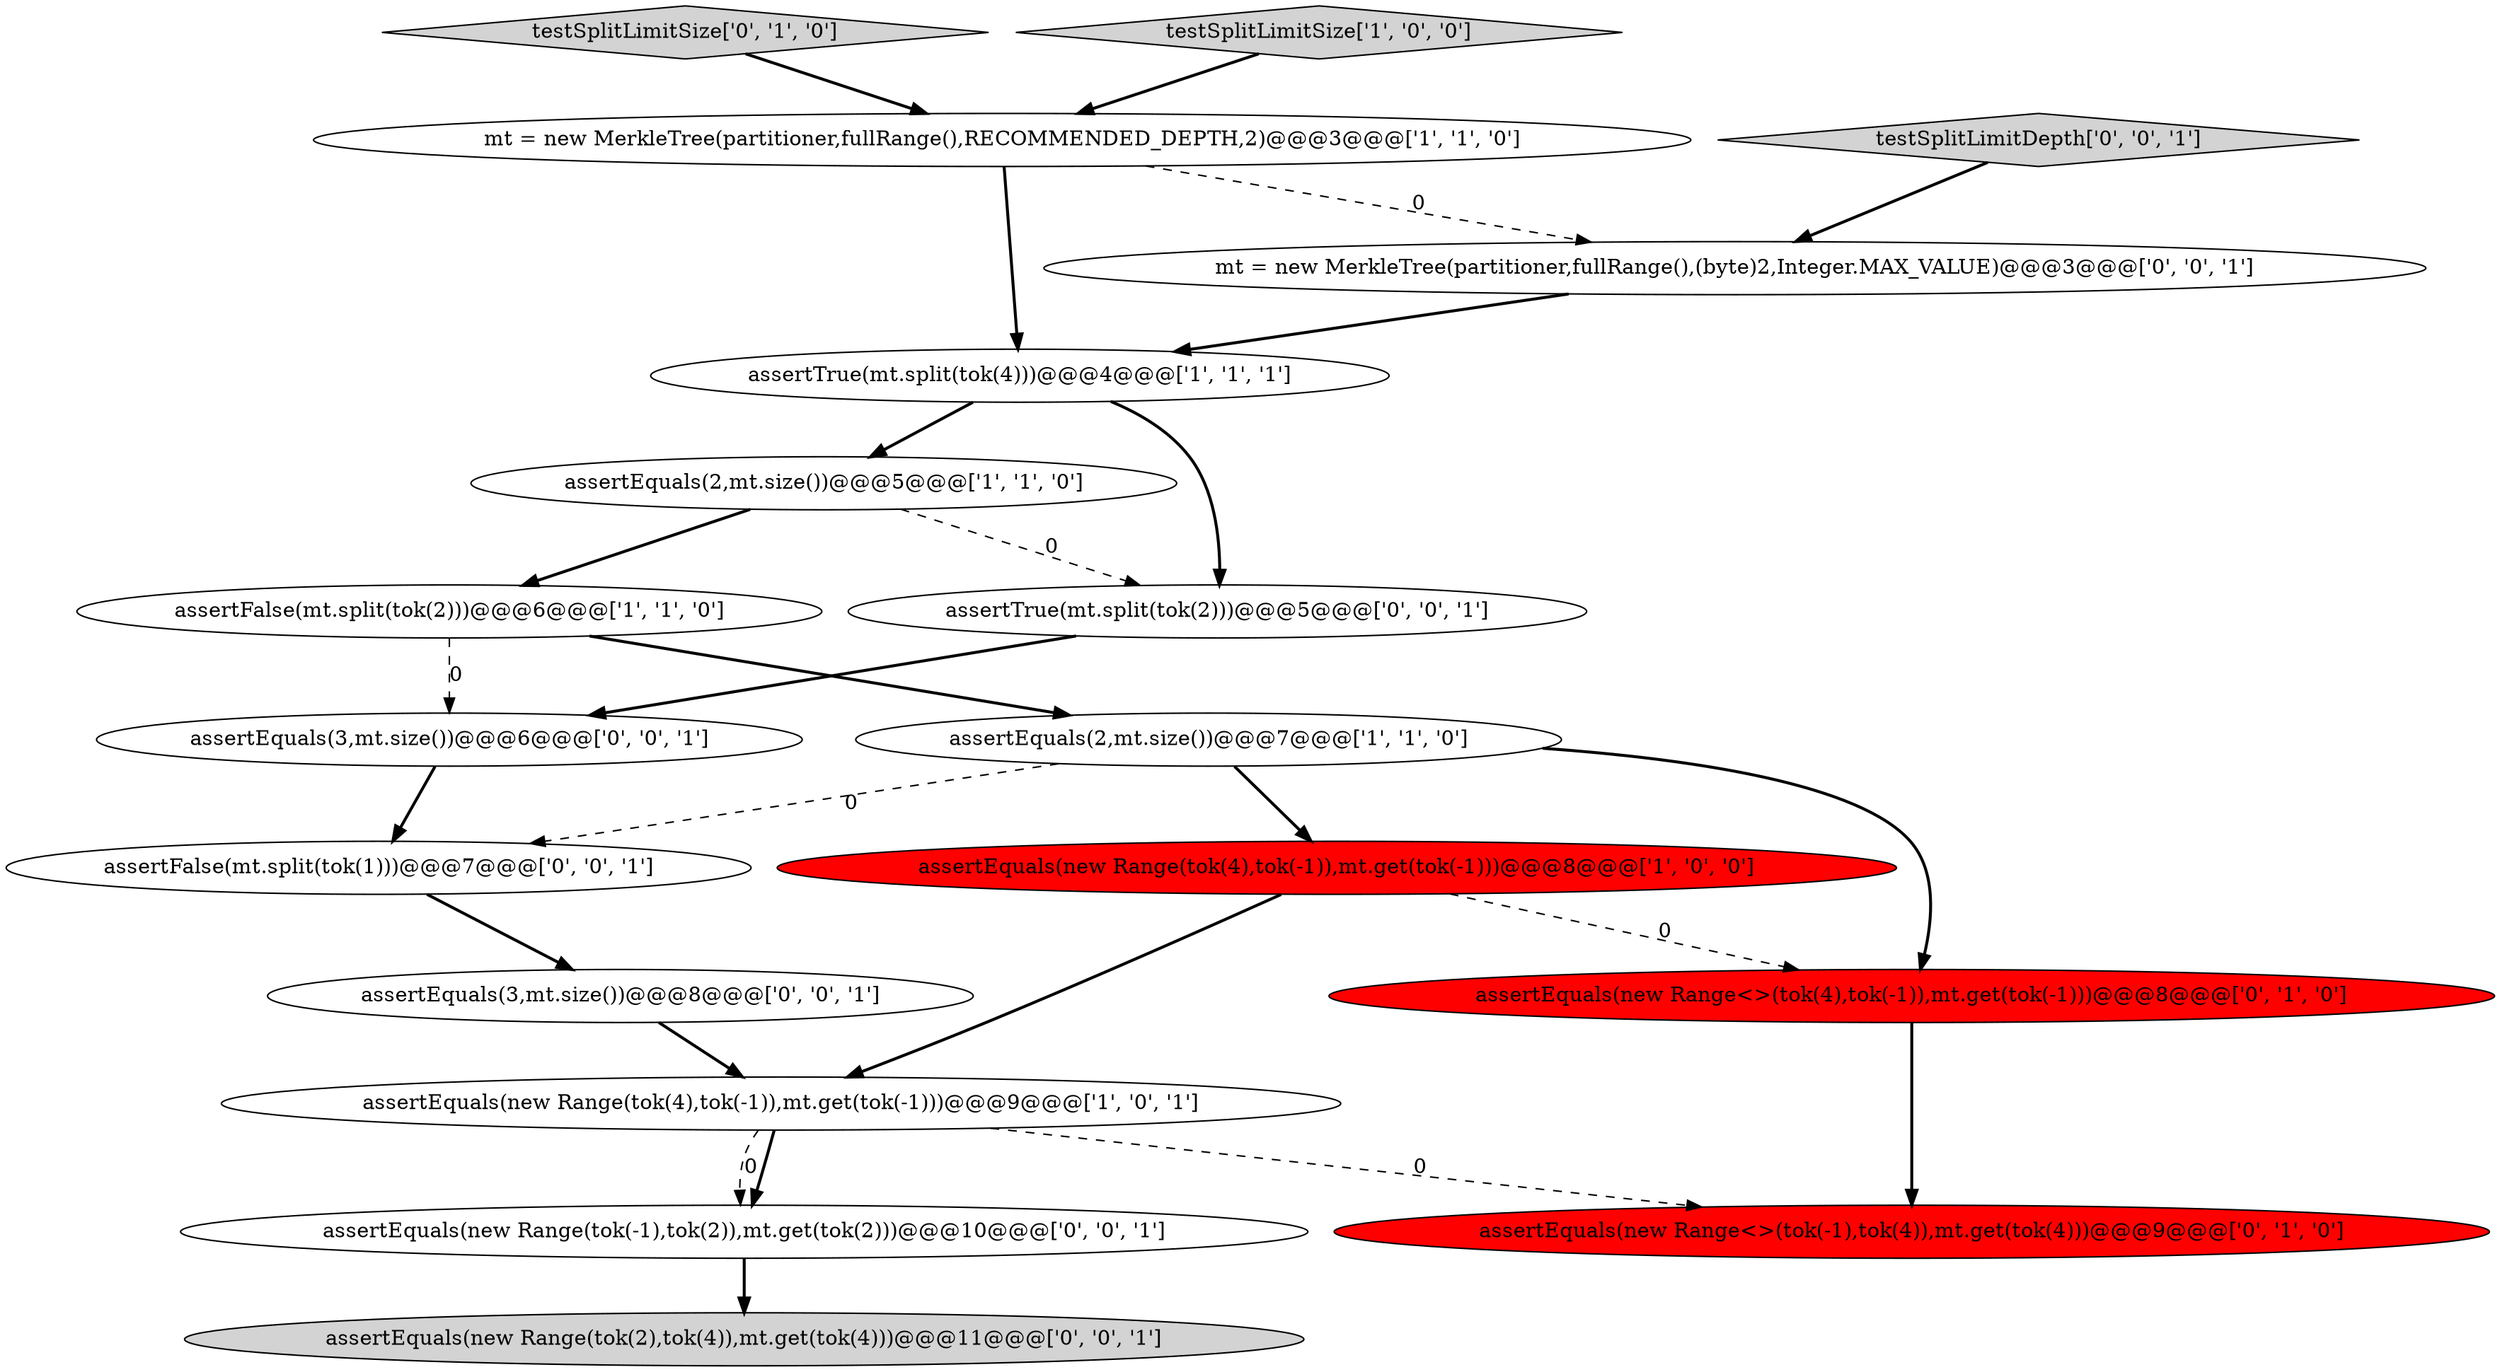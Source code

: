 digraph {
3 [style = filled, label = "assertEquals(2,mt.size())@@@7@@@['1', '1', '0']", fillcolor = white, shape = ellipse image = "AAA0AAABBB1BBB"];
17 [style = filled, label = "assertEquals(new Range(tok(-1),tok(2)),mt.get(tok(2)))@@@10@@@['0', '0', '1']", fillcolor = white, shape = ellipse image = "AAA0AAABBB3BBB"];
5 [style = filled, label = "assertEquals(2,mt.size())@@@5@@@['1', '1', '0']", fillcolor = white, shape = ellipse image = "AAA0AAABBB1BBB"];
14 [style = filled, label = "assertFalse(mt.split(tok(1)))@@@7@@@['0', '0', '1']", fillcolor = white, shape = ellipse image = "AAA0AAABBB3BBB"];
10 [style = filled, label = "assertEquals(new Range<>(tok(-1),tok(4)),mt.get(tok(4)))@@@9@@@['0', '1', '0']", fillcolor = red, shape = ellipse image = "AAA1AAABBB2BBB"];
7 [style = filled, label = "assertEquals(new Range(tok(4),tok(-1)),mt.get(tok(-1)))@@@8@@@['1', '0', '0']", fillcolor = red, shape = ellipse image = "AAA1AAABBB1BBB"];
12 [style = filled, label = "assertEquals(new Range(tok(2),tok(4)),mt.get(tok(4)))@@@11@@@['0', '0', '1']", fillcolor = lightgray, shape = ellipse image = "AAA0AAABBB3BBB"];
0 [style = filled, label = "assertFalse(mt.split(tok(2)))@@@6@@@['1', '1', '0']", fillcolor = white, shape = ellipse image = "AAA0AAABBB1BBB"];
8 [style = filled, label = "assertEquals(new Range<>(tok(4),tok(-1)),mt.get(tok(-1)))@@@8@@@['0', '1', '0']", fillcolor = red, shape = ellipse image = "AAA1AAABBB2BBB"];
9 [style = filled, label = "testSplitLimitSize['0', '1', '0']", fillcolor = lightgray, shape = diamond image = "AAA0AAABBB2BBB"];
6 [style = filled, label = "testSplitLimitSize['1', '0', '0']", fillcolor = lightgray, shape = diamond image = "AAA0AAABBB1BBB"];
4 [style = filled, label = "mt = new MerkleTree(partitioner,fullRange(),RECOMMENDED_DEPTH,2)@@@3@@@['1', '1', '0']", fillcolor = white, shape = ellipse image = "AAA0AAABBB1BBB"];
11 [style = filled, label = "assertEquals(3,mt.size())@@@8@@@['0', '0', '1']", fillcolor = white, shape = ellipse image = "AAA0AAABBB3BBB"];
1 [style = filled, label = "assertEquals(new Range(tok(4),tok(-1)),mt.get(tok(-1)))@@@9@@@['1', '0', '1']", fillcolor = white, shape = ellipse image = "AAA0AAABBB1BBB"];
16 [style = filled, label = "assertEquals(3,mt.size())@@@6@@@['0', '0', '1']", fillcolor = white, shape = ellipse image = "AAA0AAABBB3BBB"];
18 [style = filled, label = "mt = new MerkleTree(partitioner,fullRange(),(byte)2,Integer.MAX_VALUE)@@@3@@@['0', '0', '1']", fillcolor = white, shape = ellipse image = "AAA0AAABBB3BBB"];
13 [style = filled, label = "testSplitLimitDepth['0', '0', '1']", fillcolor = lightgray, shape = diamond image = "AAA0AAABBB3BBB"];
15 [style = filled, label = "assertTrue(mt.split(tok(2)))@@@5@@@['0', '0', '1']", fillcolor = white, shape = ellipse image = "AAA0AAABBB3BBB"];
2 [style = filled, label = "assertTrue(mt.split(tok(4)))@@@4@@@['1', '1', '1']", fillcolor = white, shape = ellipse image = "AAA0AAABBB1BBB"];
0->3 [style = bold, label=""];
4->18 [style = dashed, label="0"];
8->10 [style = bold, label=""];
7->1 [style = bold, label=""];
11->1 [style = bold, label=""];
9->4 [style = bold, label=""];
0->16 [style = dashed, label="0"];
7->8 [style = dashed, label="0"];
4->2 [style = bold, label=""];
1->10 [style = dashed, label="0"];
18->2 [style = bold, label=""];
15->16 [style = bold, label=""];
1->17 [style = bold, label=""];
6->4 [style = bold, label=""];
17->12 [style = bold, label=""];
1->17 [style = dashed, label="0"];
5->0 [style = bold, label=""];
3->7 [style = bold, label=""];
3->8 [style = bold, label=""];
2->15 [style = bold, label=""];
16->14 [style = bold, label=""];
3->14 [style = dashed, label="0"];
5->15 [style = dashed, label="0"];
14->11 [style = bold, label=""];
13->18 [style = bold, label=""];
2->5 [style = bold, label=""];
}

